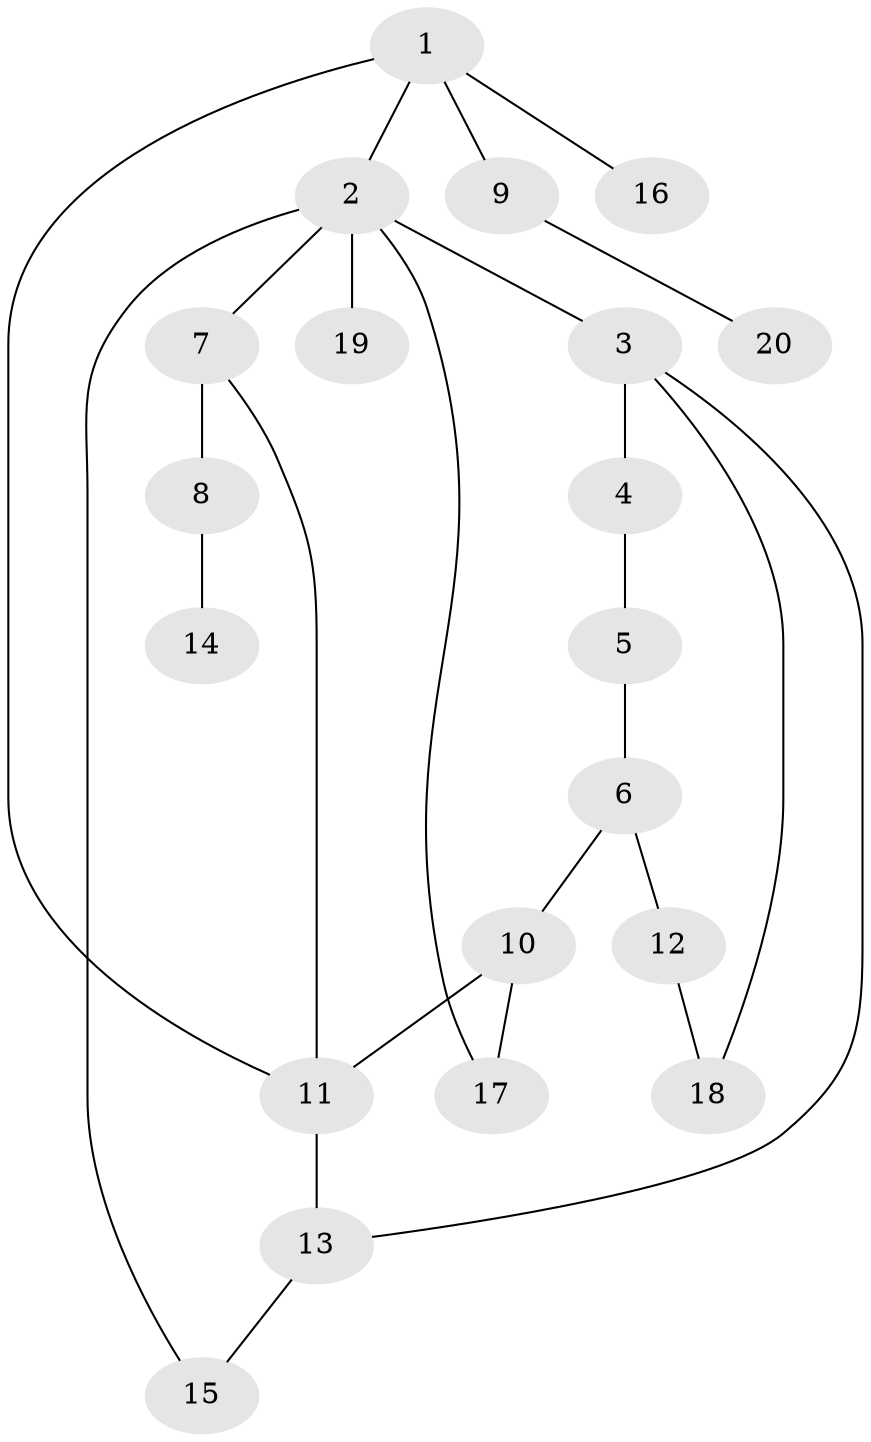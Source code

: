 // Generated by graph-tools (version 1.1) at 2025/46/02/15/25 05:46:28]
// undirected, 20 vertices, 25 edges
graph export_dot {
graph [start="1"]
  node [color=gray90,style=filled];
  1;
  2;
  3;
  4;
  5;
  6;
  7;
  8;
  9;
  10;
  11;
  12;
  13;
  14;
  15;
  16;
  17;
  18;
  19;
  20;
  1 -- 2;
  1 -- 9;
  1 -- 11;
  1 -- 16;
  2 -- 3;
  2 -- 7;
  2 -- 17;
  2 -- 19;
  2 -- 15;
  3 -- 4;
  3 -- 13;
  3 -- 18;
  4 -- 5;
  5 -- 6;
  6 -- 10;
  6 -- 12;
  7 -- 8;
  7 -- 11;
  8 -- 14;
  9 -- 20;
  10 -- 11;
  10 -- 17;
  11 -- 13;
  12 -- 18;
  13 -- 15;
}
